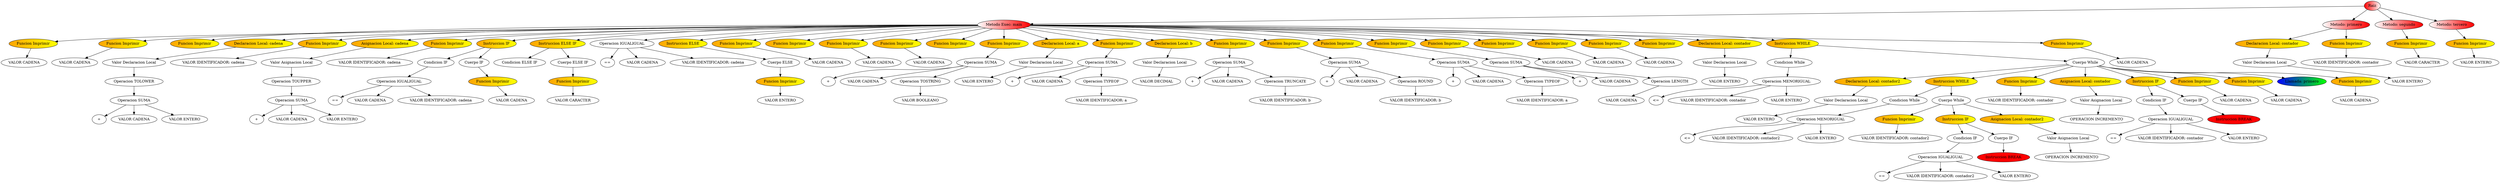 digraph G { 
raiz[label="Raiz",style="filled", fillcolor="red:white"];
main[label="Metodo Exec: main",style="filled", fillcolor="white:red"];
raiz->main;
imprimir0[label="Funcion Imprimir",style="filled", fillcolor="orange:yellow"];
main->imprimir0;
cadena0[label="VALOR CADENA"];
imprimir0->cadena0;
imprimir1[label="Funcion Imprimir",style="filled", fillcolor="orange:yellow"];
main->imprimir1;
cadena1[label="VALOR CADENA"];
imprimir1->cadena1;
imprimir2[label="Funcion Imprimir",style="filled", fillcolor="orange:yellow"];
main->imprimir2;
valordeclaracion0[label="Valor Declaracion Local"];
lower2[label="Operacion TOLOWER"];
valordeclaracion0->lower2;
suma3[label="Operacion SUMA"];
lower2->suma3;
operando0[label="+"];
suma3->operando0;
cadena4[label="VALOR CADENA"];
suma3->cadena4;
entero5[label="VALOR ENTERO"];
suma3->entero5;
declaracion1[label="Declaracion Local: cadena",style="filled", fillcolor="orange:yellow"];
main->declaracion1;
declaracion1->valordeclaracion0;
imprimir3[label="Funcion Imprimir",style="filled", fillcolor="orange:yellow"];
main->imprimir3;
identificador6[label="VALOR IDENTIFICADOR: cadena"];
imprimir3->identificador6;
valorasignacion0[label="Valor Asignacion Local"];
upper7[label="Operacion TOUPPER"];
valorasignacion0->upper7;
suma8[label="Operacion SUMA"];
upper7->suma8;
operando1[label="+"];
suma8->operando1;
cadena9[label="VALOR CADENA"];
suma8->cadena9;
entero10[label="VALOR ENTERO"];
suma8->entero10;
asignacion1[label="Asignacion Local: cadena",style="filled", fillcolor="orange:yellow"];
main->asignacion1;
asignacion1->valorasignacion0;
imprimir4[label="Funcion Imprimir",style="filled", fillcolor="orange:yellow"];
main->imprimir4;
identificador11[label="VALOR IDENTIFICADOR: cadena"];
imprimir4->identificador11;
if0[label="Instruccion IF",style="filled", fillcolor="orange:yellow"];
main->if0;
condicionif0[label="Condicion IF"];
if0->condicionif0;
igualigual12[label="Operacion IGUALIGUAL"];
condicionif0->igualigual12;
operando2[label="=="];
igualigual12->operando2;
cadena13[label="VALOR CADENA"];
igualigual12->cadena13;
identificador14[label="VALOR IDENTIFICADOR: cadena"];
igualigual12->identificador14;
cuerpoif0[label="Cuerpo IF"];
if0->cuerpoif0;
imprimir5[label="Funcion Imprimir",style="filled", fillcolor="orange:yellow"];
cuerpoif0->imprimir5;
cadena15[label="VALOR CADENA"];
imprimir5->cadena15;
if1[label="Instruccion ELSE IF",style="filled", fillcolor="orange:yellow"];
main->if1;
condicionif1[label="Condicion ELSE IF"];
if1->condicionif1;
igualigual16[label="Operacion IGUALIGUAL"];
main->igualigual16;
operando3[label="=="];
igualigual16->operando3;
cadena17[label="VALOR CADENA"];
igualigual16->cadena17;
identificador18[label="VALOR IDENTIFICADOR: cadena"];
igualigual16->identificador18;
cuerpoif1[label="Cuerpo ELSE IF"];
if1->cuerpoif1;
imprimir6[label="Funcion Imprimir",style="filled", fillcolor="orange:yellow"];
cuerpoif1->imprimir6;
caracter19[label="VALOR CARACTER"];
imprimir6->caracter19;
if2[label="Instruccion ELSE",style="filled", fillcolor="orange:yellow"];
main->if2;
cuerpoif2[label="Cuerpo ELSE"];
if2->cuerpoif2;
imprimir7[label="Funcion Imprimir",style="filled", fillcolor="orange:yellow"];
cuerpoif2->imprimir7;
entero20[label="VALOR ENTERO"];
imprimir7->entero20;
imprimir8[label="Funcion Imprimir",style="filled", fillcolor="orange:yellow"];
main->imprimir8;
cadena21[label="VALOR CADENA"];
imprimir8->cadena21;
imprimir9[label="Funcion Imprimir",style="filled", fillcolor="orange:yellow"];
main->imprimir9;
imprimir10[label="Funcion Imprimir",style="filled", fillcolor="orange:yellow"];
main->imprimir10;
cadena22[label="VALOR CADENA"];
imprimir10->cadena22;
imprimir11[label="Funcion Imprimir",style="filled", fillcolor="orange:yellow"];
main->imprimir11;
cadena23[label="VALOR CADENA"];
imprimir11->cadena23;
imprimir12[label="Funcion Imprimir",style="filled", fillcolor="orange:yellow"];
main->imprimir12;
imprimir13[label="Funcion Imprimir",style="filled", fillcolor="orange:yellow"];
main->imprimir13;
suma24[label="Operacion SUMA"];
imprimir13->suma24;
operando4[label="+"];
suma24->operando4;
cadena25[label="VALOR CADENA"];
suma24->cadena25;
tostring26[label="Operacion TOSTRING"];
suma24->tostring26;
bandera27[label="VALOR BOOLEANO"];
tostring26->bandera27;
valordeclaracion2[label="Valor Declaracion Local"];
entero28[label="VALOR ENTERO"];
valordeclaracion2->entero28;
declaracion3[label="Declaracion Local: a",style="filled", fillcolor="orange:yellow"];
main->declaracion3;
declaracion3->valordeclaracion2;
imprimir14[label="Funcion Imprimir",style="filled", fillcolor="orange:yellow"];
main->imprimir14;
suma29[label="Operacion SUMA"];
imprimir14->suma29;
operando5[label="+"];
suma29->operando5;
cadena30[label="VALOR CADENA"];
suma29->cadena30;
typeof31[label="Operacion TYPEOF"];
suma29->typeof31;
identificador32[label="VALOR IDENTIFICADOR: a"];
typeof31->identificador32;
valordeclaracion4[label="Valor Declaracion Local"];
decimal33[label="VALOR DECIMAL"];
valordeclaracion4->decimal33;
declaracion5[label="Declaracion Local: b",style="filled", fillcolor="orange:yellow"];
main->declaracion5;
declaracion5->valordeclaracion4;
imprimir15[label="Funcion Imprimir",style="filled", fillcolor="orange:yellow"];
main->imprimir15;
suma34[label="Operacion SUMA"];
imprimir15->suma34;
operando6[label="+"];
suma34->operando6;
cadena35[label="VALOR CADENA"];
suma34->cadena35;
truncate36[label="Operacion TRUNCATE"];
suma34->truncate36;
identificador37[label="VALOR IDENTIFICADOR: b"];
truncate36->identificador37;
imprimir16[label="Funcion Imprimir",style="filled", fillcolor="orange:yellow"];
main->imprimir16;
suma38[label="Operacion SUMA"];
imprimir16->suma38;
operando7[label="+"];
suma38->operando7;
cadena39[label="VALOR CADENA"];
suma38->cadena39;
round40[label="Operacion ROUND"];
suma38->round40;
identificador41[label="VALOR IDENTIFICADOR: b"];
round40->identificador41;
imprimir17[label="Funcion Imprimir",style="filled", fillcolor="orange:yellow"];
main->imprimir17;
suma42[label="Operacion SUMA"];
imprimir17->suma42;
operando8[label="+"];
suma42->operando8;
cadena43[label="VALOR CADENA"];
suma42->cadena43;
typeof44[label="Operacion TYPEOF"];
suma42->typeof44;
identificador45[label="VALOR IDENTIFICADOR: a"];
typeof44->identificador45;
imprimir18[label="Funcion Imprimir",style="filled", fillcolor="orange:yellow"];
main->imprimir18;
suma46[label="Operacion SUMA"];
imprimir18->suma46;
operando9[label="+"];
suma46->operando9;
cadena47[label="VALOR CADENA"];
suma46->cadena47;
length48[label="Operacion LENGTH"];
suma46->length48;
cadena49[label="VALOR CADENA"];
length48->cadena49;
imprimir19[label="Funcion Imprimir",style="filled", fillcolor="orange:yellow"];
main->imprimir19;
cadena50[label="VALOR CADENA"];
imprimir19->cadena50;
imprimir20[label="Funcion Imprimir",style="filled", fillcolor="orange:yellow"];
main->imprimir20;
imprimir21[label="Funcion Imprimir",style="filled", fillcolor="orange:yellow"];
main->imprimir21;
cadena51[label="VALOR CADENA"];
imprimir21->cadena51;
imprimir22[label="Funcion Imprimir",style="filled", fillcolor="orange:yellow"];
main->imprimir22;
cadena52[label="VALOR CADENA"];
imprimir22->cadena52;
imprimir23[label="Funcion Imprimir",style="filled", fillcolor="orange:yellow"];
main->imprimir23;
valordeclaracion6[label="Valor Declaracion Local"];
entero53[label="VALOR ENTERO"];
valordeclaracion6->entero53;
declaracion7[label="Declaracion Local: contador",style="filled", fillcolor="orange:yellow"];
main->declaracion7;
declaracion7->valordeclaracion6;
while0[label="Instruccion WHILE",style="filled", fillcolor="orange:yellow"];
main->while0;
condicionwhile0[label="Condicion While"];
while0->condicionwhile0;
menorigual54[label="Operacion MENORIGUAL"];
condicionwhile0->menorigual54;
operando10[label="<="];
menorigual54->operando10;
identificador55[label="VALOR IDENTIFICADOR: contador"];
menorigual54->identificador55;
entero56[label="VALOR ENTERO"];
menorigual54->entero56;
cuerpowhile0[label="Cuerpo While"];
while0->cuerpowhile0;
valordeclaracion8[label="Valor Declaracion Local"];
entero57[label="VALOR ENTERO"];
valordeclaracion8->entero57;
declaracion9[label="Declaracion Local: contador2",style="filled", fillcolor="orange:yellow"];
cuerpowhile0->declaracion9;
declaracion9->valordeclaracion8;
while1[label="Instruccion WHILE",style="filled", fillcolor="orange:yellow"];
cuerpowhile0->while1;
condicionwhile1[label="Condicion While"];
while1->condicionwhile1;
menorigual58[label="Operacion MENORIGUAL"];
condicionwhile1->menorigual58;
operando11[label="<="];
menorigual58->operando11;
identificador59[label="VALOR IDENTIFICADOR: contador2"];
menorigual58->identificador59;
entero60[label="VALOR ENTERO"];
menorigual58->entero60;
cuerpowhile1[label="Cuerpo While"];
while1->cuerpowhile1;
imprimir24[label="Funcion Imprimir",style="filled", fillcolor="orange:yellow"];
cuerpowhile1->imprimir24;
identificador61[label="VALOR IDENTIFICADOR: contador2"];
imprimir24->identificador61;
if4[label="Instruccion IF",style="filled", fillcolor="orange:yellow"];
cuerpowhile1->if4;
condicionif2[label="Condicion IF"];
if4->condicionif2;
igualigual62[label="Operacion IGUALIGUAL"];
condicionif2->igualigual62;
operando12[label="=="];
igualigual62->operando12;
identificador63[label="VALOR IDENTIFICADOR: contador2"];
igualigual62->identificador63;
entero64[label="VALOR ENTERO"];
igualigual62->entero64;
cuerpoif3[label="Cuerpo IF"];
if4->cuerpoif3;
break0[label="Instruccion BREAK",style="filled", fillcolor="red"];
cuerpoif3->break0;
valorasignacion2[label="Valor Asignacion Local"];
incremento65[label="OPERACION INCREMENTO"];
valorasignacion2->incremento65;
asignacion3[label="Asignacion Local: contador2",style="filled", fillcolor="orange:yellow"];
cuerpowhile1->asignacion3;
asignacion3->valorasignacion2;
imprimir25[label="Funcion Imprimir",style="filled", fillcolor="orange:yellow"];
cuerpowhile0->imprimir25;
identificador66[label="VALOR IDENTIFICADOR: contador"];
imprimir25->identificador66;
valorasignacion4[label="Valor Asignacion Local"];
incremento67[label="OPERACION INCREMENTO"];
valorasignacion4->incremento67;
asignacion5[label="Asignacion Local: contador",style="filled", fillcolor="orange:yellow"];
cuerpowhile0->asignacion5;
asignacion5->valorasignacion4;
if6[label="Instruccion IF",style="filled", fillcolor="orange:yellow"];
cuerpowhile0->if6;
condicionif3[label="Condicion IF"];
if6->condicionif3;
igualigual68[label="Operacion IGUALIGUAL"];
condicionif3->igualigual68;
operando13[label="=="];
igualigual68->operando13;
identificador69[label="VALOR IDENTIFICADOR: contador"];
igualigual68->identificador69;
entero70[label="VALOR ENTERO"];
igualigual68->entero70;
cuerpoif4[label="Cuerpo IF"];
if6->cuerpoif4;
break1[label="Instruccion BREAK",style="filled", fillcolor="red"];
cuerpoif4->break1;
imprimir26[label="Funcion Imprimir",style="filled", fillcolor="orange:yellow"];
cuerpowhile0->imprimir26;
cadena71[label="VALOR CADENA"];
imprimir26->cadena71;
imprimir27[label="Funcion Imprimir",style="filled", fillcolor="orange:yellow"];
cuerpowhile0->imprimir27;
cadena72[label="VALOR CADENA"];
imprimir27->cadena72;
llamada0[label="Llamada: primero",style="filled", fillcolor="blue:green"];
cuerpowhile0->llamada0;
imprimir28[label="Funcion Imprimir",style="filled", fillcolor="orange:yellow"];
cuerpowhile0->imprimir28;
cadena73[label="VALOR CADENA"];
imprimir28->cadena73;
imprimir29[label="Funcion Imprimir",style="filled", fillcolor="orange:yellow"];
main->imprimir29;
cadena74[label="VALOR CADENA"];
imprimir29->cadena74;
main0[label="Metodo: primero",style="filled", fillcolor="white:red"];
raiz->main0;
valordeclaracion10[label="Valor Declaracion Local"];
entero75[label="VALOR ENTERO"];
valordeclaracion10->entero75;
declaracion11[label="Declaracion Local: contador",style="filled", fillcolor="orange:yellow"];
main0->declaracion11;
declaracion11->valordeclaracion10;
imprimir30[label="Funcion Imprimir",style="filled", fillcolor="orange:yellow"];
main0->imprimir30;
identificador76[label="VALOR IDENTIFICADOR: contador"];
imprimir30->identificador76;
main1[label="Metodo: segundo",style="filled", fillcolor="white:red"];
raiz->main1;
imprimir31[label="Funcion Imprimir",style="filled", fillcolor="orange:yellow"];
main1->imprimir31;
caracter77[label="VALOR CARACTER"];
imprimir31->caracter77;
main2[label="Metodo: tercero",style="filled", fillcolor="white:red"];
raiz->main2;
imprimir32[label="Funcion Imprimir",style="filled", fillcolor="orange:yellow"];
main2->imprimir32;
entero78[label="VALOR ENTERO"];
imprimir32->entero78;
}
